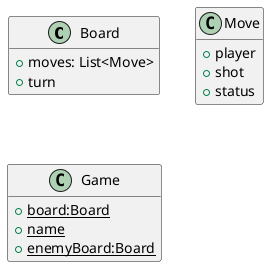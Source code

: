 class Game(val name: String, val board: Board, val enemyBoard: Board)

@startuml
hide empty members

class Board{
+moves: List<Move>
+turn
}
class Move{
+player
+shot
+status
}

class Game{
{static} +board:Board
{static} +name
{static} +enemyBoard:Board
}
'https://plantuml.com/class-diagram
@enduml